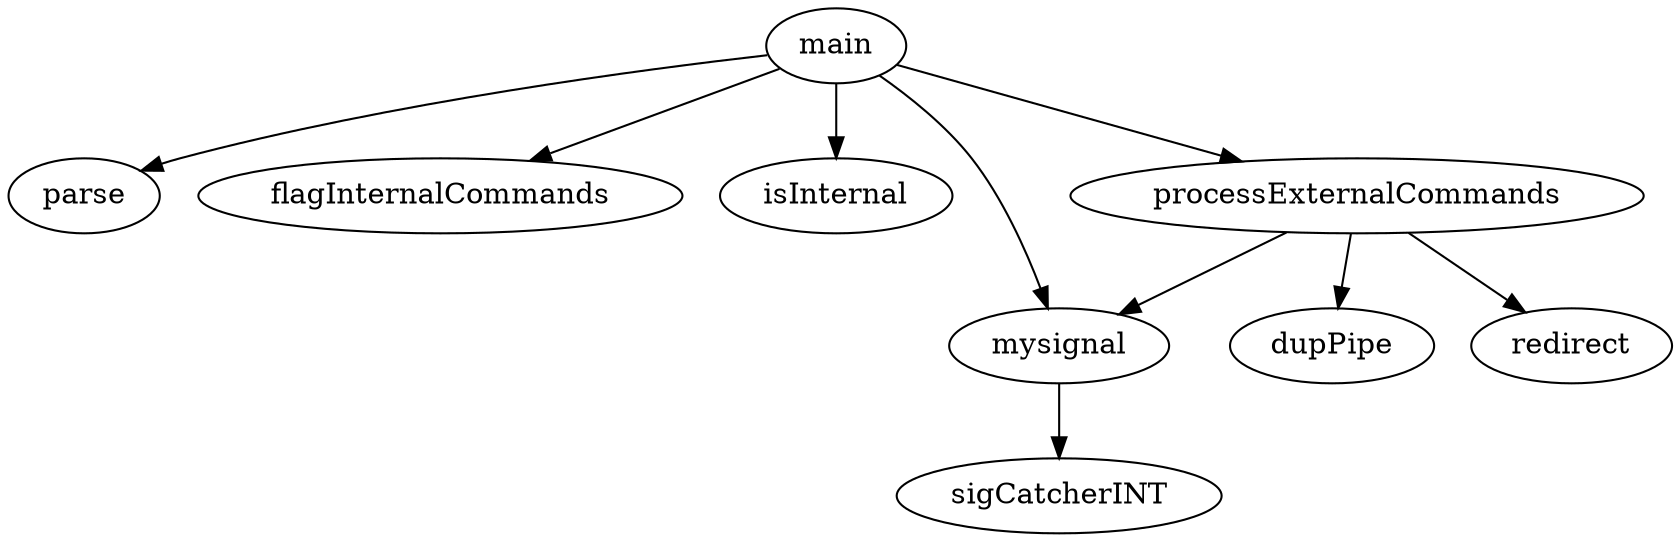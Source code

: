digraph CallGraph{
main->parse;
main->flagInternalCommands;
main->isInternal;
mysignal->sigCatcherINT;
main->mysignal;
main->processExternalCommands
processExternalCommands->dupPipe;
processExternalCommands->redirect;
processExternalCommands->mysignal;
}